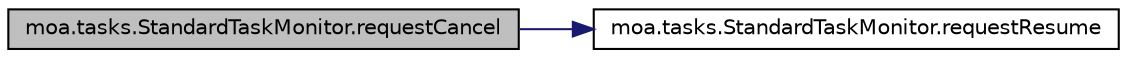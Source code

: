 digraph G
{
  edge [fontname="Helvetica",fontsize="10",labelfontname="Helvetica",labelfontsize="10"];
  node [fontname="Helvetica",fontsize="10",shape=record];
  rankdir=LR;
  Node1 [label="moa.tasks.StandardTaskMonitor.requestCancel",height=0.2,width=0.4,color="black", fillcolor="grey75", style="filled" fontcolor="black"];
  Node1 -> Node2 [color="midnightblue",fontsize="10",style="solid",fontname="Helvetica"];
  Node2 [label="moa.tasks.StandardTaskMonitor.requestResume",height=0.2,width=0.4,color="black", fillcolor="white", style="filled",URL="$classmoa_1_1tasks_1_1StandardTaskMonitor.html#a84fd77a57451a2087743ee22cbaa5a01",tooltip="Requests the task monitored to resume."];
}
